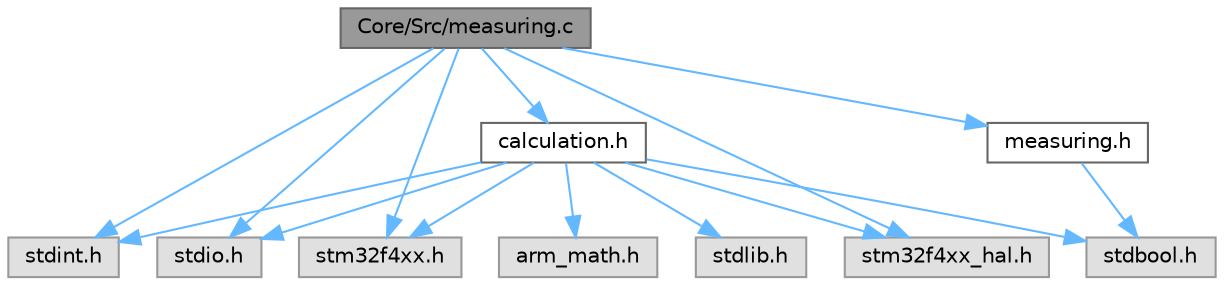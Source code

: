 digraph "Core/Src/measuring.c"
{
 // LATEX_PDF_SIZE
  bgcolor="transparent";
  edge [fontname=Helvetica,fontsize=10,labelfontname=Helvetica,labelfontsize=10];
  node [fontname=Helvetica,fontsize=10,shape=box,height=0.2,width=0.4];
  Node1 [id="Node000001",label="Core/Src/measuring.c",height=0.2,width=0.4,color="gray40", fillcolor="grey60", style="filled", fontcolor="black",tooltip="Measuring voltages with the ADC(s) in different configurations."];
  Node1 -> Node2 [id="edge1_Node000001_Node000002",color="steelblue1",style="solid",tooltip=" "];
  Node2 [id="Node000002",label="stdint.h",height=0.2,width=0.4,color="grey60", fillcolor="#E0E0E0", style="filled",tooltip=" "];
  Node1 -> Node3 [id="edge2_Node000001_Node000003",color="steelblue1",style="solid",tooltip=" "];
  Node3 [id="Node000003",label="stdio.h",height=0.2,width=0.4,color="grey60", fillcolor="#E0E0E0", style="filled",tooltip=" "];
  Node1 -> Node4 [id="edge3_Node000001_Node000004",color="steelblue1",style="solid",tooltip=" "];
  Node4 [id="Node000004",label="stm32f4xx.h",height=0.2,width=0.4,color="grey60", fillcolor="#E0E0E0", style="filled",tooltip=" "];
  Node1 -> Node5 [id="edge4_Node000001_Node000005",color="steelblue1",style="solid",tooltip=" "];
  Node5 [id="Node000005",label="stm32f4xx_hal.h",height=0.2,width=0.4,color="grey60", fillcolor="#E0E0E0", style="filled",tooltip=" "];
  Node1 -> Node6 [id="edge5_Node000001_Node000006",color="steelblue1",style="solid",tooltip=" "];
  Node6 [id="Node000006",label="measuring.h",height=0.2,width=0.4,color="grey40", fillcolor="white", style="filled",URL="$measuring_8h.html",tooltip="See measuring.c."];
  Node6 -> Node7 [id="edge6_Node000006_Node000007",color="steelblue1",style="solid",tooltip=" "];
  Node7 [id="Node000007",label="stdbool.h",height=0.2,width=0.4,color="grey60", fillcolor="#E0E0E0", style="filled",tooltip=" "];
  Node1 -> Node8 [id="edge7_Node000001_Node000008",color="steelblue1",style="solid",tooltip=" "];
  Node8 [id="Node000008",label="calculation.h",height=0.2,width=0.4,color="grey40", fillcolor="white", style="filled",URL="$calculation_8h.html",tooltip="See calculation.c."];
  Node8 -> Node7 [id="edge8_Node000008_Node000007",color="steelblue1",style="solid",tooltip=" "];
  Node8 -> Node2 [id="edge9_Node000008_Node000002",color="steelblue1",style="solid",tooltip=" "];
  Node8 -> Node3 [id="edge10_Node000008_Node000003",color="steelblue1",style="solid",tooltip=" "];
  Node8 -> Node4 [id="edge11_Node000008_Node000004",color="steelblue1",style="solid",tooltip=" "];
  Node8 -> Node5 [id="edge12_Node000008_Node000005",color="steelblue1",style="solid",tooltip=" "];
  Node8 -> Node9 [id="edge13_Node000008_Node000009",color="steelblue1",style="solid",tooltip=" "];
  Node9 [id="Node000009",label="stdlib.h",height=0.2,width=0.4,color="grey60", fillcolor="#E0E0E0", style="filled",tooltip=" "];
  Node8 -> Node10 [id="edge14_Node000008_Node000010",color="steelblue1",style="solid",tooltip=" "];
  Node10 [id="Node000010",label="arm_math.h",height=0.2,width=0.4,color="grey60", fillcolor="#E0E0E0", style="filled",tooltip=" "];
}
